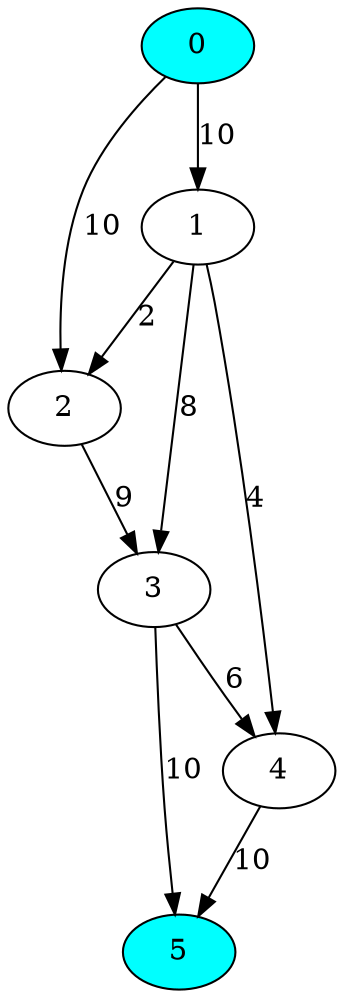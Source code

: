 digraph G {
    0 [fillcolor = aqua;style = "filled";];
    5 [fillcolor = aqua;style = "filled";];
    0 -> 1 [label = "10";];
    0 -> 2 [label = "10";];
    1 -> 2 [label = "2";];
    2 -> 3 [label = "9";];
    1 -> 3 [label = "8";];
    1 -> 4 [label = "4";];
    4 -> 5 [label = "10";];
    3 -> 4 [label = "6";];
    3 -> 5 [label = "10";];
    0 -> 4 [style = invis;];
}
/**
 * 8 : 0 1 3 5
 * 2 : 0 1 4 5
 * 2 : 0 2 3 5
 * 6 : 0 2 3 4 5
 * 1 : 0 2 3 1 4 5
 */
